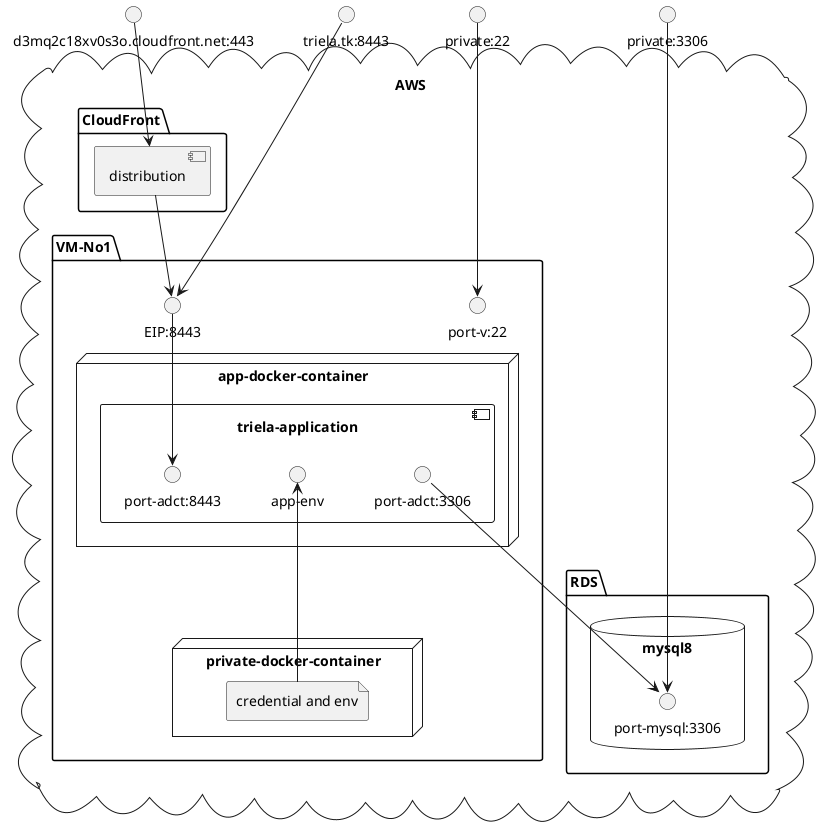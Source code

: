 @startuml

() "triela.tk:8443"
() "d3mq2c18xv0s3o.cloudfront.net:443"
() "private:22"
() "private:3306"


cloud "AWS" {

    package "CloudFront"{
        component "distribution"
    }

    package "RDS"{
        database "mysql8" {
            () "port-mysql:3306"
        }
    }

    package "VM-No1" {
    () "EIP:8443"
    () "port-v:22"

    node "app-docker-container" {

        component "triela-application"{
            () "port-adct:3306"
            () "port-adct:8443"

            () "app-env"
        }
    }

    node "private-docker-container" {
        file "credential and env"
    }
}

[d3mq2c18xv0s3o.cloudfront.net:443] --> [distribution]
[distribution] --> [EIP:8443]
[triela.tk:8443] ---> [EIP:8443]
[private:22] ---> [port-v:22]

[EIP:8443] --> [port-adct:8443]

[port-adct:3306] --> [port-mysql:3306]
[private:3306] -----> [port-mysql:3306]

[credential and env] -up-> [app-env]

@enduml
